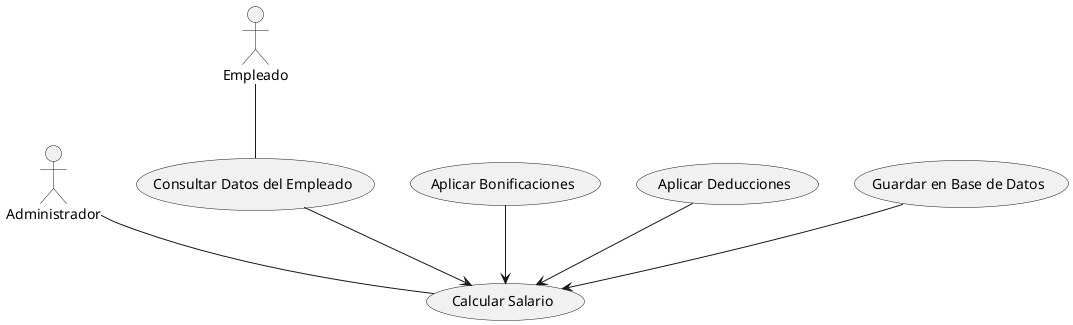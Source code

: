 @startuml
actor Administrador
actor Empleado

(Consultar Datos del Empleado) --> (Calcular Salario)
(Aplicar Bonificaciones) --> (Calcular Salario)
(Aplicar Deducciones) --> (Calcular Salario)
(Guardar en Base de Datos) --> (Calcular Salario)

Administrador -- (Calcular Salario)
Empleado -- (Consultar Datos del Empleado)
@enduml

